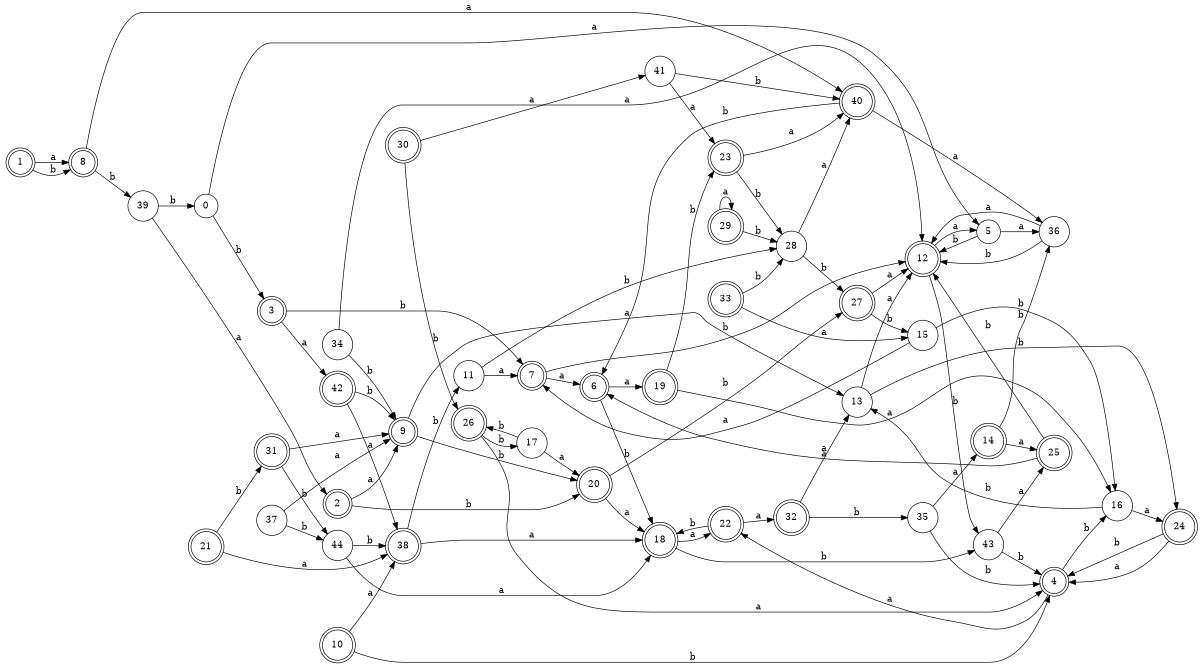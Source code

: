 digraph n36_2 {
__start0 [label="" shape="none"];

rankdir=LR;
size="8,5";

s0 [style="filled", color="black", fillcolor="white" shape="circle", label="0"];
s1 [style="rounded,filled", color="black", fillcolor="white" shape="doublecircle", label="1"];
s2 [style="rounded,filled", color="black", fillcolor="white" shape="doublecircle", label="2"];
s3 [style="rounded,filled", color="black", fillcolor="white" shape="doublecircle", label="3"];
s4 [style="rounded,filled", color="black", fillcolor="white" shape="doublecircle", label="4"];
s5 [style="filled", color="black", fillcolor="white" shape="circle", label="5"];
s6 [style="rounded,filled", color="black", fillcolor="white" shape="doublecircle", label="6"];
s7 [style="rounded,filled", color="black", fillcolor="white" shape="doublecircle", label="7"];
s8 [style="rounded,filled", color="black", fillcolor="white" shape="doublecircle", label="8"];
s9 [style="rounded,filled", color="black", fillcolor="white" shape="doublecircle", label="9"];
s10 [style="rounded,filled", color="black", fillcolor="white" shape="doublecircle", label="10"];
s11 [style="filled", color="black", fillcolor="white" shape="circle", label="11"];
s12 [style="rounded,filled", color="black", fillcolor="white" shape="doublecircle", label="12"];
s13 [style="filled", color="black", fillcolor="white" shape="circle", label="13"];
s14 [style="rounded,filled", color="black", fillcolor="white" shape="doublecircle", label="14"];
s15 [style="filled", color="black", fillcolor="white" shape="circle", label="15"];
s16 [style="filled", color="black", fillcolor="white" shape="circle", label="16"];
s17 [style="filled", color="black", fillcolor="white" shape="circle", label="17"];
s18 [style="rounded,filled", color="black", fillcolor="white" shape="doublecircle", label="18"];
s19 [style="rounded,filled", color="black", fillcolor="white" shape="doublecircle", label="19"];
s20 [style="rounded,filled", color="black", fillcolor="white" shape="doublecircle", label="20"];
s21 [style="rounded,filled", color="black", fillcolor="white" shape="doublecircle", label="21"];
s22 [style="rounded,filled", color="black", fillcolor="white" shape="doublecircle", label="22"];
s23 [style="rounded,filled", color="black", fillcolor="white" shape="doublecircle", label="23"];
s24 [style="rounded,filled", color="black", fillcolor="white" shape="doublecircle", label="24"];
s25 [style="rounded,filled", color="black", fillcolor="white" shape="doublecircle", label="25"];
s26 [style="rounded,filled", color="black", fillcolor="white" shape="doublecircle", label="26"];
s27 [style="rounded,filled", color="black", fillcolor="white" shape="doublecircle", label="27"];
s28 [style="filled", color="black", fillcolor="white" shape="circle", label="28"];
s29 [style="rounded,filled", color="black", fillcolor="white" shape="doublecircle", label="29"];
s30 [style="rounded,filled", color="black", fillcolor="white" shape="doublecircle", label="30"];
s31 [style="rounded,filled", color="black", fillcolor="white" shape="doublecircle", label="31"];
s32 [style="rounded,filled", color="black", fillcolor="white" shape="doublecircle", label="32"];
s33 [style="rounded,filled", color="black", fillcolor="white" shape="doublecircle", label="33"];
s34 [style="filled", color="black", fillcolor="white" shape="circle", label="34"];
s35 [style="filled", color="black", fillcolor="white" shape="circle", label="35"];
s36 [style="filled", color="black", fillcolor="white" shape="circle", label="36"];
s37 [style="filled", color="black", fillcolor="white" shape="circle", label="37"];
s38 [style="rounded,filled", color="black", fillcolor="white" shape="doublecircle", label="38"];
s39 [style="filled", color="black", fillcolor="white" shape="circle", label="39"];
s40 [style="rounded,filled", color="black", fillcolor="white" shape="doublecircle", label="40"];
s41 [style="filled", color="black", fillcolor="white" shape="circle", label="41"];
s42 [style="rounded,filled", color="black", fillcolor="white" shape="doublecircle", label="42"];
s43 [style="filled", color="black", fillcolor="white" shape="circle", label="43"];
s44 [style="filled", color="black", fillcolor="white" shape="circle", label="44"];
s0 -> s5 [label="a"];
s0 -> s3 [label="b"];
s1 -> s8 [label="a"];
s1 -> s8 [label="b"];
s2 -> s9 [label="a"];
s2 -> s20 [label="b"];
s3 -> s42 [label="a"];
s3 -> s7 [label="b"];
s4 -> s22 [label="a"];
s4 -> s16 [label="b"];
s5 -> s36 [label="a"];
s5 -> s12 [label="b"];
s6 -> s19 [label="a"];
s6 -> s18 [label="b"];
s7 -> s6 [label="a"];
s7 -> s12 [label="b"];
s8 -> s40 [label="a"];
s8 -> s39 [label="b"];
s9 -> s13 [label="a"];
s9 -> s20 [label="b"];
s10 -> s38 [label="a"];
s10 -> s4 [label="b"];
s11 -> s7 [label="a"];
s11 -> s28 [label="b"];
s12 -> s5 [label="a"];
s12 -> s43 [label="b"];
s13 -> s12 [label="a"];
s13 -> s24 [label="b"];
s14 -> s25 [label="a"];
s14 -> s36 [label="b"];
s15 -> s7 [label="a"];
s15 -> s16 [label="b"];
s16 -> s24 [label="a"];
s16 -> s13 [label="b"];
s17 -> s20 [label="a"];
s17 -> s26 [label="b"];
s18 -> s22 [label="a"];
s18 -> s43 [label="b"];
s19 -> s16 [label="a"];
s19 -> s23 [label="b"];
s20 -> s18 [label="a"];
s20 -> s27 [label="b"];
s21 -> s38 [label="a"];
s21 -> s31 [label="b"];
s22 -> s32 [label="a"];
s22 -> s18 [label="b"];
s23 -> s40 [label="a"];
s23 -> s28 [label="b"];
s24 -> s4 [label="a"];
s24 -> s4 [label="b"];
s25 -> s6 [label="a"];
s25 -> s12 [label="b"];
s26 -> s4 [label="a"];
s26 -> s17 [label="b"];
s27 -> s12 [label="a"];
s27 -> s15 [label="b"];
s28 -> s40 [label="a"];
s28 -> s27 [label="b"];
s29 -> s29 [label="a"];
s29 -> s28 [label="b"];
s30 -> s41 [label="a"];
s30 -> s26 [label="b"];
s31 -> s9 [label="a"];
s31 -> s44 [label="b"];
s32 -> s13 [label="a"];
s32 -> s35 [label="b"];
s33 -> s15 [label="a"];
s33 -> s28 [label="b"];
s34 -> s12 [label="a"];
s34 -> s9 [label="b"];
s35 -> s14 [label="a"];
s35 -> s4 [label="b"];
s36 -> s12 [label="a"];
s36 -> s12 [label="b"];
s37 -> s9 [label="a"];
s37 -> s44 [label="b"];
s38 -> s18 [label="a"];
s38 -> s11 [label="b"];
s39 -> s2 [label="a"];
s39 -> s0 [label="b"];
s40 -> s36 [label="a"];
s40 -> s6 [label="b"];
s41 -> s23 [label="a"];
s41 -> s40 [label="b"];
s42 -> s38 [label="a"];
s42 -> s9 [label="b"];
s43 -> s25 [label="a"];
s43 -> s4 [label="b"];
s44 -> s18 [label="a"];
s44 -> s38 [label="b"];

}
